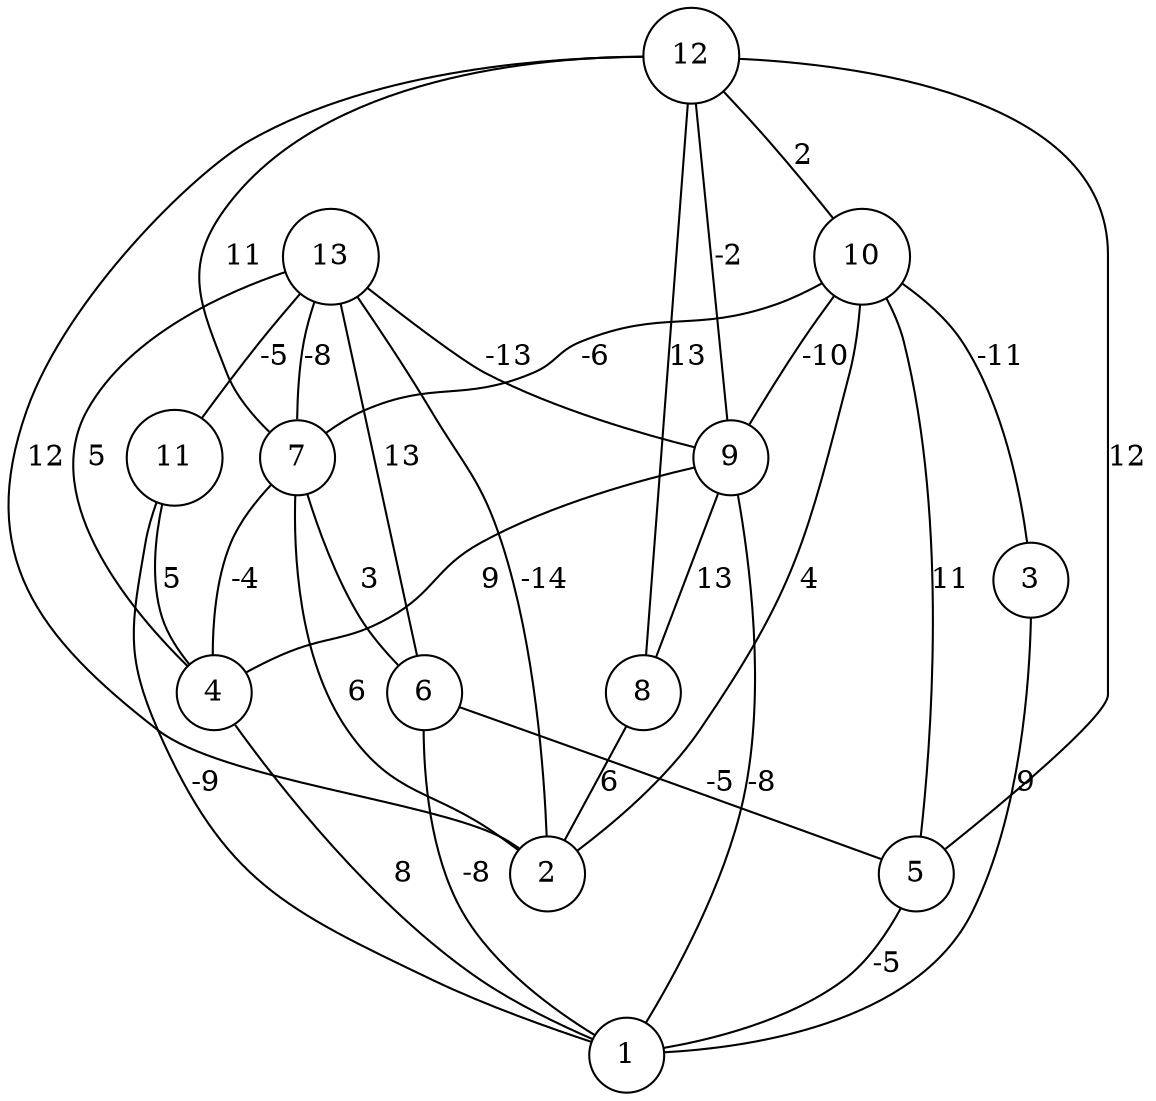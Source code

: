 graph { 
	 fontname="Helvetica,Arial,sans-serif" 
	 node [shape = circle]; 
	 13 -- 2 [label = "-14"];
	 13 -- 4 [label = "5"];
	 13 -- 6 [label = "13"];
	 13 -- 7 [label = "-8"];
	 13 -- 9 [label = "-13"];
	 13 -- 11 [label = "-5"];
	 12 -- 2 [label = "12"];
	 12 -- 5 [label = "12"];
	 12 -- 7 [label = "11"];
	 12 -- 8 [label = "13"];
	 12 -- 9 [label = "-2"];
	 12 -- 10 [label = "2"];
	 11 -- 1 [label = "-9"];
	 11 -- 4 [label = "5"];
	 10 -- 2 [label = "4"];
	 10 -- 3 [label = "-11"];
	 10 -- 5 [label = "11"];
	 10 -- 7 [label = "-6"];
	 10 -- 9 [label = "-10"];
	 9 -- 1 [label = "-8"];
	 9 -- 4 [label = "9"];
	 9 -- 8 [label = "13"];
	 8 -- 2 [label = "6"];
	 7 -- 2 [label = "6"];
	 7 -- 4 [label = "-4"];
	 7 -- 6 [label = "3"];
	 6 -- 1 [label = "-8"];
	 6 -- 5 [label = "-5"];
	 5 -- 1 [label = "-5"];
	 4 -- 1 [label = "8"];
	 3 -- 1 [label = "9"];
	 1;
	 2;
	 3;
	 4;
	 5;
	 6;
	 7;
	 8;
	 9;
	 10;
	 11;
	 12;
	 13;
}
